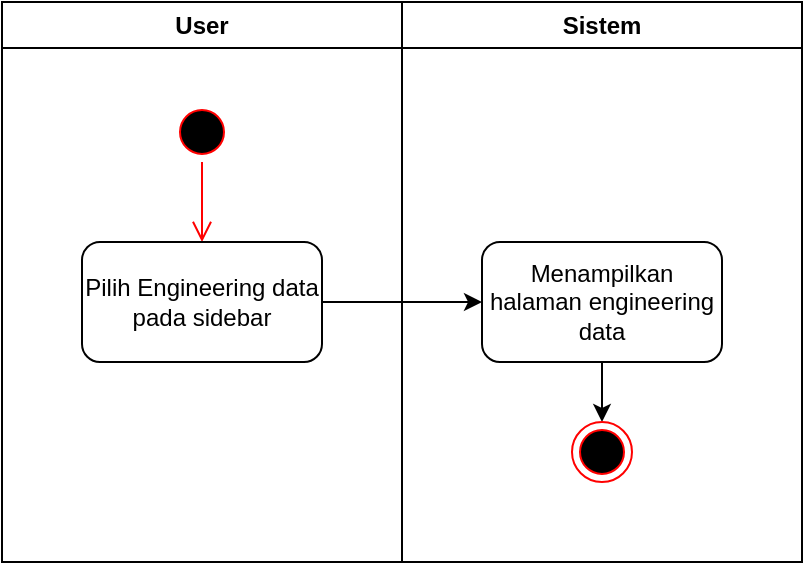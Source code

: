 <mxfile>
    <diagram id="cV9qipdlBFcA51b5h4VB" name="Page-1">
        <mxGraphModel dx="1072" dy="444" grid="1" gridSize="10" guides="1" tooltips="1" connect="1" arrows="1" fold="1" page="1" pageScale="1" pageWidth="850" pageHeight="1100" math="0" shadow="0">
            <root>
                <mxCell id="0"/>
                <mxCell id="1" parent="0"/>
                <mxCell id="2" value="User" style="swimlane;whiteSpace=wrap;html=1;" vertex="1" parent="1">
                    <mxGeometry x="80" y="80" width="200" height="280" as="geometry"/>
                </mxCell>
                <mxCell id="3" value="" style="ellipse;html=1;shape=startState;fillColor=#000000;strokeColor=#ff0000;" vertex="1" parent="2">
                    <mxGeometry x="85" y="50" width="30" height="30" as="geometry"/>
                </mxCell>
                <mxCell id="4" value="" style="edgeStyle=orthogonalEdgeStyle;html=1;verticalAlign=bottom;endArrow=open;endSize=8;strokeColor=#ff0000;entryX=0.5;entryY=0;entryDx=0;entryDy=0;" edge="1" parent="2" source="3" target="5">
                    <mxGeometry relative="1" as="geometry">
                        <mxPoint x="100" y="140" as="targetPoint"/>
                    </mxGeometry>
                </mxCell>
                <mxCell id="5" value="Pilih Engineering data pada sidebar" style="rounded=1;whiteSpace=wrap;html=1;" vertex="1" parent="2">
                    <mxGeometry x="40" y="120" width="120" height="60" as="geometry"/>
                </mxCell>
                <mxCell id="6" value="Sistem" style="swimlane;whiteSpace=wrap;html=1;" vertex="1" parent="1">
                    <mxGeometry x="280" y="80" width="200" height="280" as="geometry"/>
                </mxCell>
                <mxCell id="7" value="" style="edgeStyle=none;html=1;" edge="1" parent="6" source="8" target="9">
                    <mxGeometry relative="1" as="geometry"/>
                </mxCell>
                <mxCell id="8" value="Menampilkan halaman engineering data" style="rounded=1;whiteSpace=wrap;html=1;" vertex="1" parent="6">
                    <mxGeometry x="40" y="120" width="120" height="60" as="geometry"/>
                </mxCell>
                <mxCell id="9" value="" style="ellipse;html=1;shape=endState;fillColor=#000000;strokeColor=#ff0000;" vertex="1" parent="6">
                    <mxGeometry x="85" y="210" width="30" height="30" as="geometry"/>
                </mxCell>
                <mxCell id="10" value="" style="edgeStyle=none;html=1;" edge="1" parent="1" source="5" target="8">
                    <mxGeometry relative="1" as="geometry"/>
                </mxCell>
            </root>
        </mxGraphModel>
    </diagram>
</mxfile>